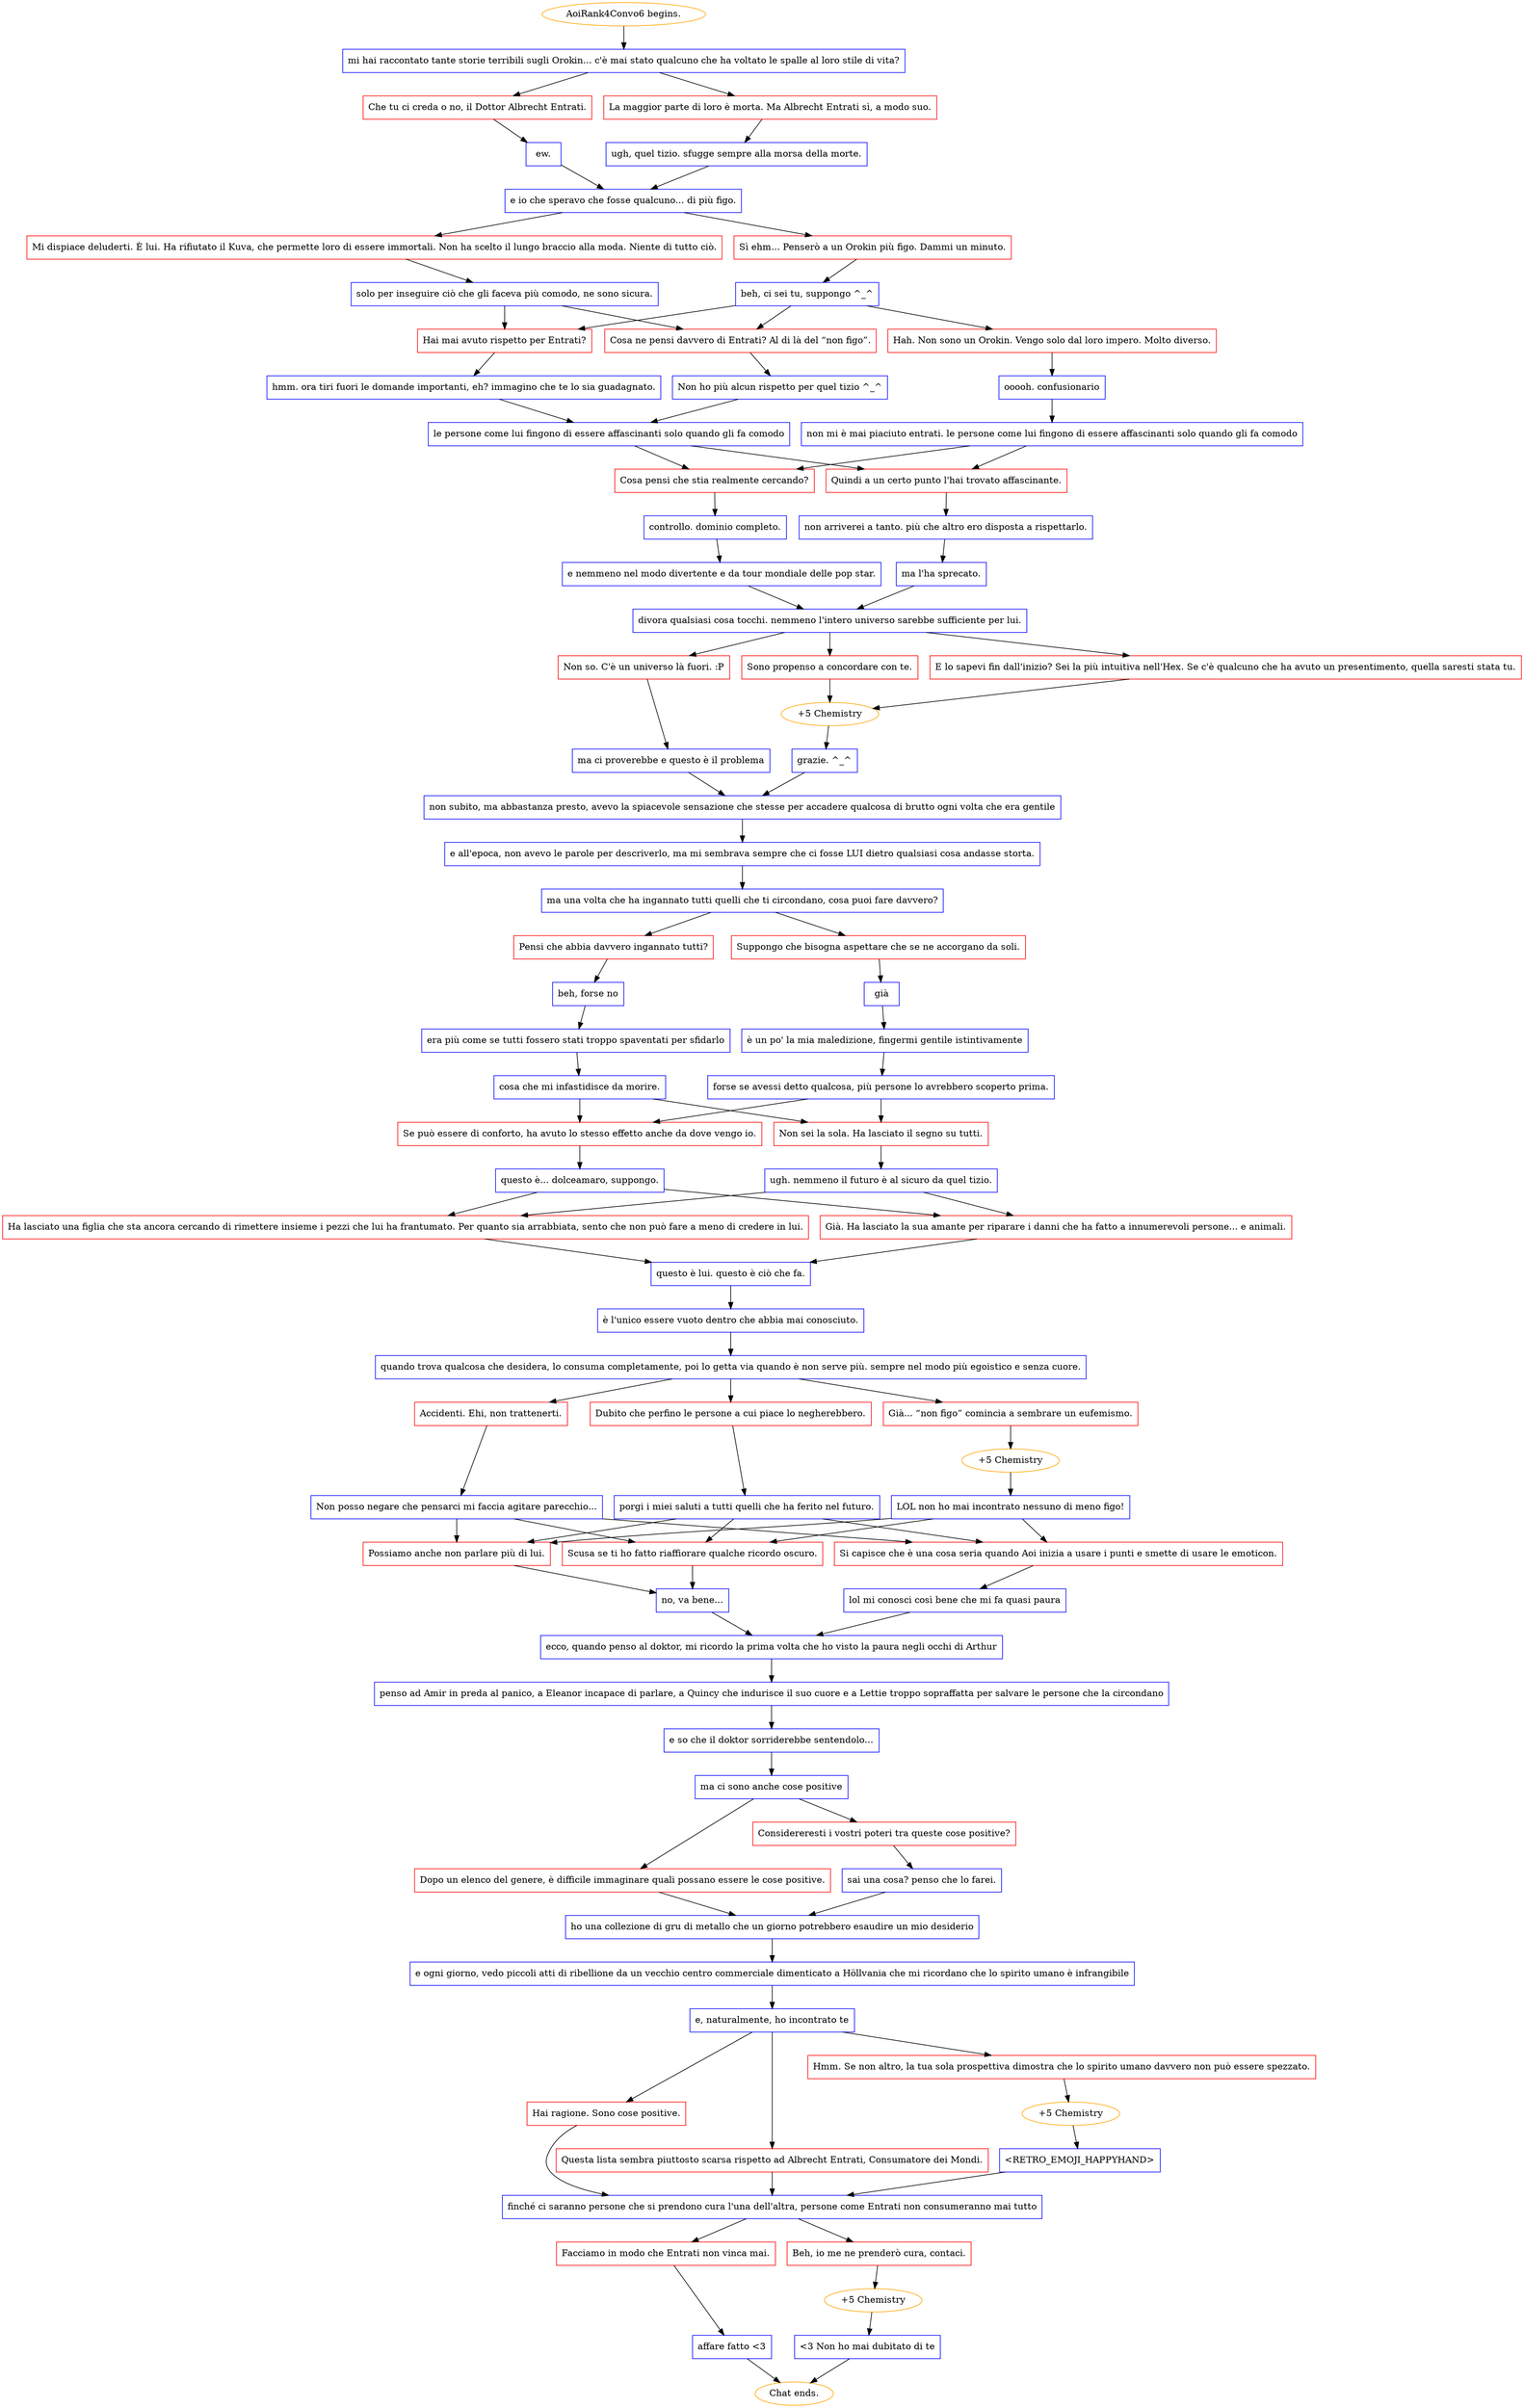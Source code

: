 digraph {
	"AoiRank4Convo6 begins." [color=orange];
		"AoiRank4Convo6 begins." -> j633762087;
	j633762087 [label="mi hai raccontato tante storie terribili sugli Orokin... c'è mai stato qualcuno che ha voltato le spalle al loro stile di vita?",shape=box,color=blue];
		j633762087 -> j3803873727;
		j633762087 -> j1624040944;
	j3803873727 [label="Che tu ci creda o no, il Dottor Albrecht Entrati.",shape=box,color=red];
		j3803873727 -> j1200105264;
	j1624040944 [label="La maggior parte di loro è morta. Ma Albrecht Entrati sì, a modo suo.",shape=box,color=red];
		j1624040944 -> j3427548939;
	j1200105264 [label="ew.",shape=box,color=blue];
		j1200105264 -> j1853480168;
	j3427548939 [label="ugh, quel tizio. sfugge sempre alla morsa della morte.",shape=box,color=blue];
		j3427548939 -> j1853480168;
	j1853480168 [label="e io che speravo che fosse qualcuno... di più figo.",shape=box,color=blue];
		j1853480168 -> j2570300647;
		j1853480168 -> j546319421;
	j2570300647 [label="Mi dispiace deluderti. È lui. Ha rifiutato il Kuva, che permette loro di essere immortali. Non ha scelto il lungo braccio alla moda. Niente di tutto ciò.",shape=box,color=red];
		j2570300647 -> j3831316907;
	j546319421 [label="Sì ehm... Penserò a un Orokin più figo. Dammi un minuto.",shape=box,color=red];
		j546319421 -> j3108960059;
	j3831316907 [label="solo per inseguire ciò che gli faceva più comodo, ne sono sicura.",shape=box,color=blue];
		j3831316907 -> j3846689738;
		j3831316907 -> j2895279184;
	j3108960059 [label="beh, ci sei tu, suppongo ^_^",shape=box,color=blue];
		j3108960059 -> j3846689738;
		j3108960059 -> j2895279184;
		j3108960059 -> j1361573189;
	j3846689738 [label="Hai mai avuto rispetto per Entrati?",shape=box,color=red];
		j3846689738 -> j2911329803;
	j2895279184 [label="Cosa ne pensi davvero di Entrati? Al di là del “non figo”.",shape=box,color=red];
		j2895279184 -> j1693580407;
	j1361573189 [label="Hah. Non sono un Orokin. Vengo solo dal loro impero. Molto diverso.",shape=box,color=red];
		j1361573189 -> j1060102546;
	j2911329803 [label="hmm. ora tiri fuori le domande importanti, eh? immagino che te lo sia guadagnato.",shape=box,color=blue];
		j2911329803 -> j502433653;
	j1693580407 [label="Non ho più alcun rispetto per quel tizio ^_^",shape=box,color=blue];
		j1693580407 -> j502433653;
	j1060102546 [label="ooooh. confusionario",shape=box,color=blue];
		j1060102546 -> j2831212903;
	j502433653 [label="le persone come lui fingono di essere affascinanti solo quando gli fa comodo",shape=box,color=blue];
		j502433653 -> j355296596;
		j502433653 -> j1347756903;
	j2831212903 [label="non mi è mai piaciuto entrati. le persone come lui fingono di essere affascinanti solo quando gli fa comodo",shape=box,color=blue];
		j2831212903 -> j355296596;
		j2831212903 -> j1347756903;
	j355296596 [label="Cosa pensi che stia realmente cercando?",shape=box,color=red];
		j355296596 -> j2432061500;
	j1347756903 [label="Quindi a un certo punto l'hai trovato affascinante.",shape=box,color=red];
		j1347756903 -> j1835144739;
	j2432061500 [label="controllo. dominio completo.",shape=box,color=blue];
		j2432061500 -> j3088125792;
	j1835144739 [label="non arriverei a tanto. più che altro ero disposta a rispettarlo.",shape=box,color=blue];
		j1835144739 -> j1967136083;
	j3088125792 [label="e nemmeno nel modo divertente e da tour mondiale delle pop star.",shape=box,color=blue];
		j3088125792 -> j3823990265;
	j1967136083 [label="ma l'ha sprecato.",shape=box,color=blue];
		j1967136083 -> j3823990265;
	j3823990265 [label="divora qualsiasi cosa tocchi. nemmeno l'intero universo sarebbe sufficiente per lui.",shape=box,color=blue];
		j3823990265 -> j1394731260;
		j3823990265 -> j3556585750;
		j3823990265 -> j4270950531;
	j1394731260 [label="E lo sapevi fin dall'inizio? Sei la più intuitiva nell'Hex. Se c'è qualcuno che ha avuto un presentimento, quella saresti stata tu.",shape=box,color=red];
		j1394731260 -> j1467058934;
	j3556585750 [label="Sono propenso a concordare con te.",shape=box,color=red];
		j3556585750 -> j1467058934;
	j4270950531 [label="Non so. C'è un universo là fuori. :P",shape=box,color=red];
		j4270950531 -> j3870749998;
	j1467058934 [label="+5 Chemistry",color=orange];
		j1467058934 -> j2768007512;
	j3870749998 [label="ma ci proverebbe e questo è il problema",shape=box,color=blue];
		j3870749998 -> j2013085549;
	j2768007512 [label="grazie. ^_^",shape=box,color=blue];
		j2768007512 -> j2013085549;
	j2013085549 [label="non subito, ma abbastanza presto, avevo la spiacevole sensazione che stesse per accadere qualcosa di brutto ogni volta che era gentile",shape=box,color=blue];
		j2013085549 -> j3752091155;
	j3752091155 [label="e all'epoca, non avevo le parole per descriverlo, ma mi sembrava sempre che ci fosse LUI dietro qualsiasi cosa andasse storta.",shape=box,color=blue];
		j3752091155 -> j3079590104;
	j3079590104 [label="ma una volta che ha ingannato tutti quelli che ti circondano, cosa puoi fare davvero?",shape=box,color=blue];
		j3079590104 -> j1907458556;
		j3079590104 -> j2438400695;
	j1907458556 [label="Pensi che abbia davvero ingannato tutti?",shape=box,color=red];
		j1907458556 -> j1957194792;
	j2438400695 [label="Suppongo che bisogna aspettare che se ne accorgano da soli.",shape=box,color=red];
		j2438400695 -> j2904282120;
	j1957194792 [label="beh, forse no",shape=box,color=blue];
		j1957194792 -> j3575629298;
	j2904282120 [label="già",shape=box,color=blue];
		j2904282120 -> j3407845645;
	j3575629298 [label="era più come se tutti fossero stati troppo spaventati per sfidarlo",shape=box,color=blue];
		j3575629298 -> j2679521510;
	j3407845645 [label="è un po' la mia maledizione, fingermi gentile istintivamente",shape=box,color=blue];
		j3407845645 -> j4177534489;
	j2679521510 [label="cosa che mi infastidisce da morire.",shape=box,color=blue];
		j2679521510 -> j1374567766;
		j2679521510 -> j1637807789;
	j4177534489 [label="forse se avessi detto qualcosa, più persone lo avrebbero scoperto prima.",shape=box,color=blue];
		j4177534489 -> j1374567766;
		j4177534489 -> j1637807789;
	j1374567766 [label="Se può essere di conforto, ha avuto lo stesso effetto anche da dove vengo io.",shape=box,color=red];
		j1374567766 -> j898109290;
	j1637807789 [label="Non sei la sola. Ha lasciato il segno su tutti.",shape=box,color=red];
		j1637807789 -> j1412407509;
	j898109290 [label="questo è... dolceamaro, suppongo.",shape=box,color=blue];
		j898109290 -> j3477018203;
		j898109290 -> j1016974451;
	j1412407509 [label="ugh. nemmeno il futuro è al sicuro da quel tizio.",shape=box,color=blue];
		j1412407509 -> j3477018203;
		j1412407509 -> j1016974451;
	j3477018203 [label="Ha lasciato una figlia che sta ancora cercando di rimettere insieme i pezzi che lui ha frantumato. Per quanto sia arrabbiata, sento che non può fare a meno di credere in lui.",shape=box,color=red];
		j3477018203 -> j3438937543;
	j1016974451 [label="Già. Ha lasciato la sua amante per riparare i danni che ha fatto a innumerevoli persone... e animali.",shape=box,color=red];
		j1016974451 -> j3438937543;
	j3438937543 [label="questo è lui. questo è ciò che fa.",shape=box,color=blue];
		j3438937543 -> j2860657560;
	j2860657560 [label="è l'unico essere vuoto dentro che abbia mai conosciuto.",shape=box,color=blue];
		j2860657560 -> j3997390833;
	j3997390833 [label="quando trova qualcosa che desidera, lo consuma completamente, poi lo getta via quando è non serve più. sempre nel modo più egoistico e senza cuore.",shape=box,color=blue];
		j3997390833 -> j3435652883;
		j3997390833 -> j1617813158;
		j3997390833 -> j27214924;
	j3435652883 [label="Già... “non figo” comincia a sembrare un eufemismo.",shape=box,color=red];
		j3435652883 -> j3162755099;
	j1617813158 [label="Accidenti. Ehi, non trattenerti.",shape=box,color=red];
		j1617813158 -> j2888423790;
	j27214924 [label="Dubito che perfino le persone a cui piace lo negherebbero.",shape=box,color=red];
		j27214924 -> j1879637660;
	j3162755099 [label="+5 Chemistry",color=orange];
		j3162755099 -> j3784062449;
	j2888423790 [label="Non posso negare che pensarci mi faccia agitare parecchio...",shape=box,color=blue];
		j2888423790 -> j1712393068;
		j2888423790 -> j1553230355;
		j2888423790 -> j3420995764;
	j1879637660 [label="porgi i miei saluti a tutti quelli che ha ferito nel futuro.",shape=box,color=blue];
		j1879637660 -> j1712393068;
		j1879637660 -> j1553230355;
		j1879637660 -> j3420995764;
	j3784062449 [label="LOL non ho mai incontrato nessuno di meno figo!",shape=box,color=blue];
		j3784062449 -> j1712393068;
		j3784062449 -> j1553230355;
		j3784062449 -> j3420995764;
	j1712393068 [label="Scusa se ti ho fatto riaffiorare qualche ricordo oscuro.",shape=box,color=red];
		j1712393068 -> j551916777;
	j1553230355 [label="Possiamo anche non parlare più di lui.",shape=box,color=red];
		j1553230355 -> j551916777;
	j3420995764 [label="Si capisce che è una cosa seria quando Aoi inizia a usare i punti e smette di usare le emoticon.",shape=box,color=red];
		j3420995764 -> j3145490656;
	j551916777 [label="no, va bene...",shape=box,color=blue];
		j551916777 -> j1376593297;
	j3145490656 [label="lol mi conosci così bene che mi fa quasi paura",shape=box,color=blue];
		j3145490656 -> j1376593297;
	j1376593297 [label="ecco, quando penso al doktor, mi ricordo la prima volta che ho visto la paura negli occhi di Arthur",shape=box,color=blue];
		j1376593297 -> j4119611320;
	j4119611320 [label="penso ad Amir in preda al panico, a Eleanor incapace di parlare, a Quincy che indurisce il suo cuore e a Lettie troppo sopraffatta per salvare le persone che la circondano",shape=box,color=blue];
		j4119611320 -> j3007681355;
	j3007681355 [label="e so che il doktor sorriderebbe sentendolo...",shape=box,color=blue];
		j3007681355 -> j2950201341;
	j2950201341 [label="ma ci sono anche cose positive",shape=box,color=blue];
		j2950201341 -> j866142784;
		j2950201341 -> j2076474988;
	j866142784 [label="Dopo un elenco del genere, è difficile immaginare quali possano essere le cose positive.",shape=box,color=red];
		j866142784 -> j2336006483;
	j2076474988 [label="Considereresti i vostri poteri tra queste cose positive?",shape=box,color=red];
		j2076474988 -> j1966738897;
	j2336006483 [label="ho una collezione di gru di metallo che un giorno potrebbero esaudire un mio desiderio",shape=box,color=blue];
		j2336006483 -> j3881804491;
	j1966738897 [label="sai una cosa? penso che lo farei.",shape=box,color=blue];
		j1966738897 -> j2336006483;
	j3881804491 [label="e ogni giorno, vedo piccoli atti di ribellione da un vecchio centro commerciale dimenticato a Höllvania che mi ricordano che lo spirito umano è infrangibile",shape=box,color=blue];
		j3881804491 -> j1683868189;
	j1683868189 [label="e, naturalmente, ho incontrato te",shape=box,color=blue];
		j1683868189 -> j1403958905;
		j1683868189 -> j917566426;
		j1683868189 -> j791035881;
	j1403958905 [label="Hmm. Se non altro, la tua sola prospettiva dimostra che lo spirito umano davvero non può essere spezzato.",shape=box,color=red];
		j1403958905 -> j3709185282;
	j917566426 [label="Hai ragione. Sono cose positive.",shape=box,color=red];
		j917566426 -> j4025937972;
	j791035881 [label="Questa lista sembra piuttosto scarsa rispetto ad Albrecht Entrati, Consumatore dei Mondi.",shape=box,color=red];
		j791035881 -> j4025937972;
	j3709185282 [label="+5 Chemistry",color=orange];
		j3709185282 -> j2443973234;
	j4025937972 [label="finché ci saranno persone che si prendono cura l'una dell'altra, persone come Entrati non consumeranno mai tutto",shape=box,color=blue];
		j4025937972 -> j998687615;
		j4025937972 -> j1161848501;
	j2443973234 [label="<RETRO_EMOJI_HAPPYHAND>",shape=box,color=blue];
		j2443973234 -> j4025937972;
	j998687615 [label="Facciamo in modo che Entrati non vinca mai.",shape=box,color=red];
		j998687615 -> j1308773749;
	j1161848501 [label="Beh, io me ne prenderò cura, contaci.",shape=box,color=red];
		j1161848501 -> j3600290115;
	j1308773749 [label="affare fatto <3",shape=box,color=blue];
		j1308773749 -> "Chat ends.";
	j3600290115 [label="+5 Chemistry",color=orange];
		j3600290115 -> j2089006789;
	"Chat ends." [color=orange];
	j2089006789 [label="<3 Non ho mai dubitato di te",shape=box,color=blue];
		j2089006789 -> "Chat ends.";
}